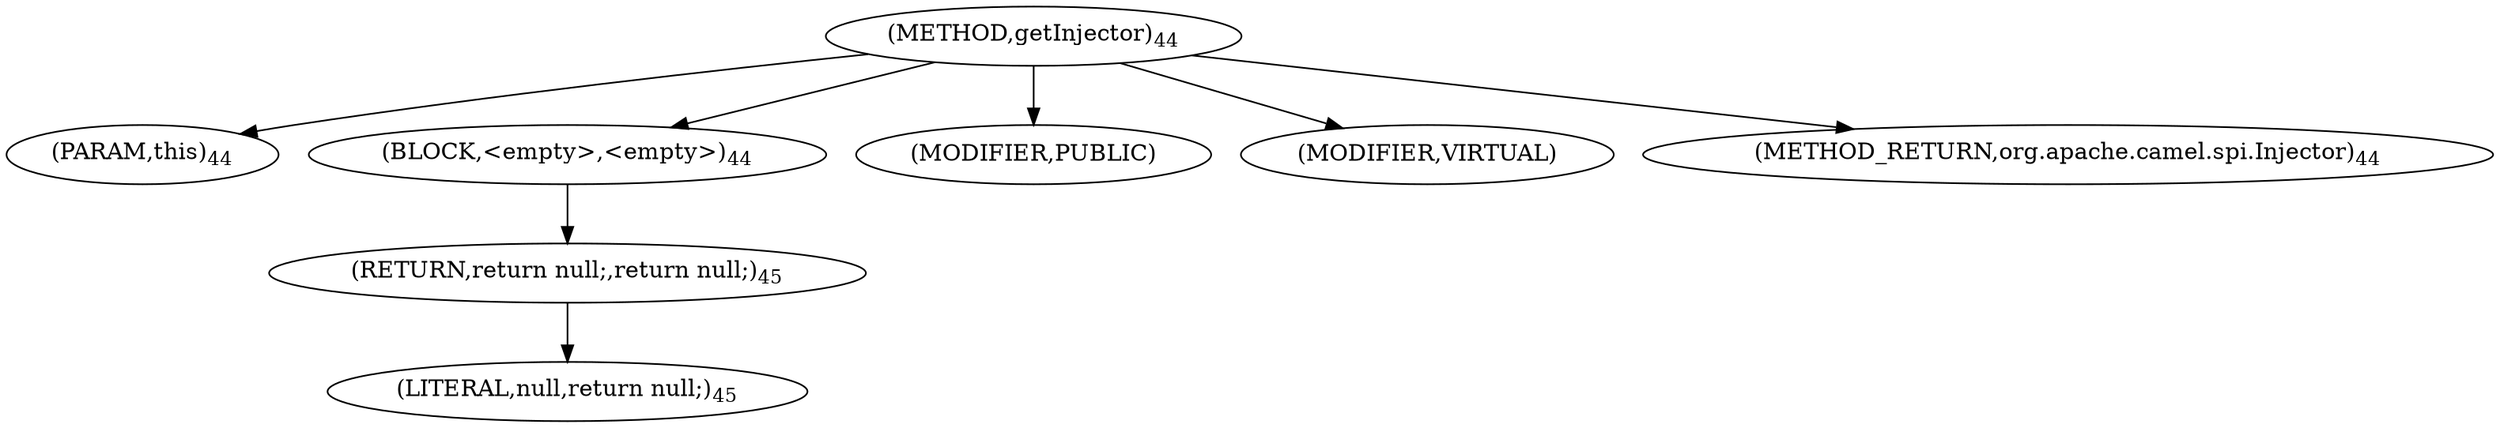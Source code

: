 digraph "getInjector" {  
"61" [label = <(METHOD,getInjector)<SUB>44</SUB>> ]
"62" [label = <(PARAM,this)<SUB>44</SUB>> ]
"63" [label = <(BLOCK,&lt;empty&gt;,&lt;empty&gt;)<SUB>44</SUB>> ]
"64" [label = <(RETURN,return null;,return null;)<SUB>45</SUB>> ]
"65" [label = <(LITERAL,null,return null;)<SUB>45</SUB>> ]
"66" [label = <(MODIFIER,PUBLIC)> ]
"67" [label = <(MODIFIER,VIRTUAL)> ]
"68" [label = <(METHOD_RETURN,org.apache.camel.spi.Injector)<SUB>44</SUB>> ]
  "61" -> "62" 
  "61" -> "63" 
  "61" -> "66" 
  "61" -> "67" 
  "61" -> "68" 
  "63" -> "64" 
  "64" -> "65" 
}
